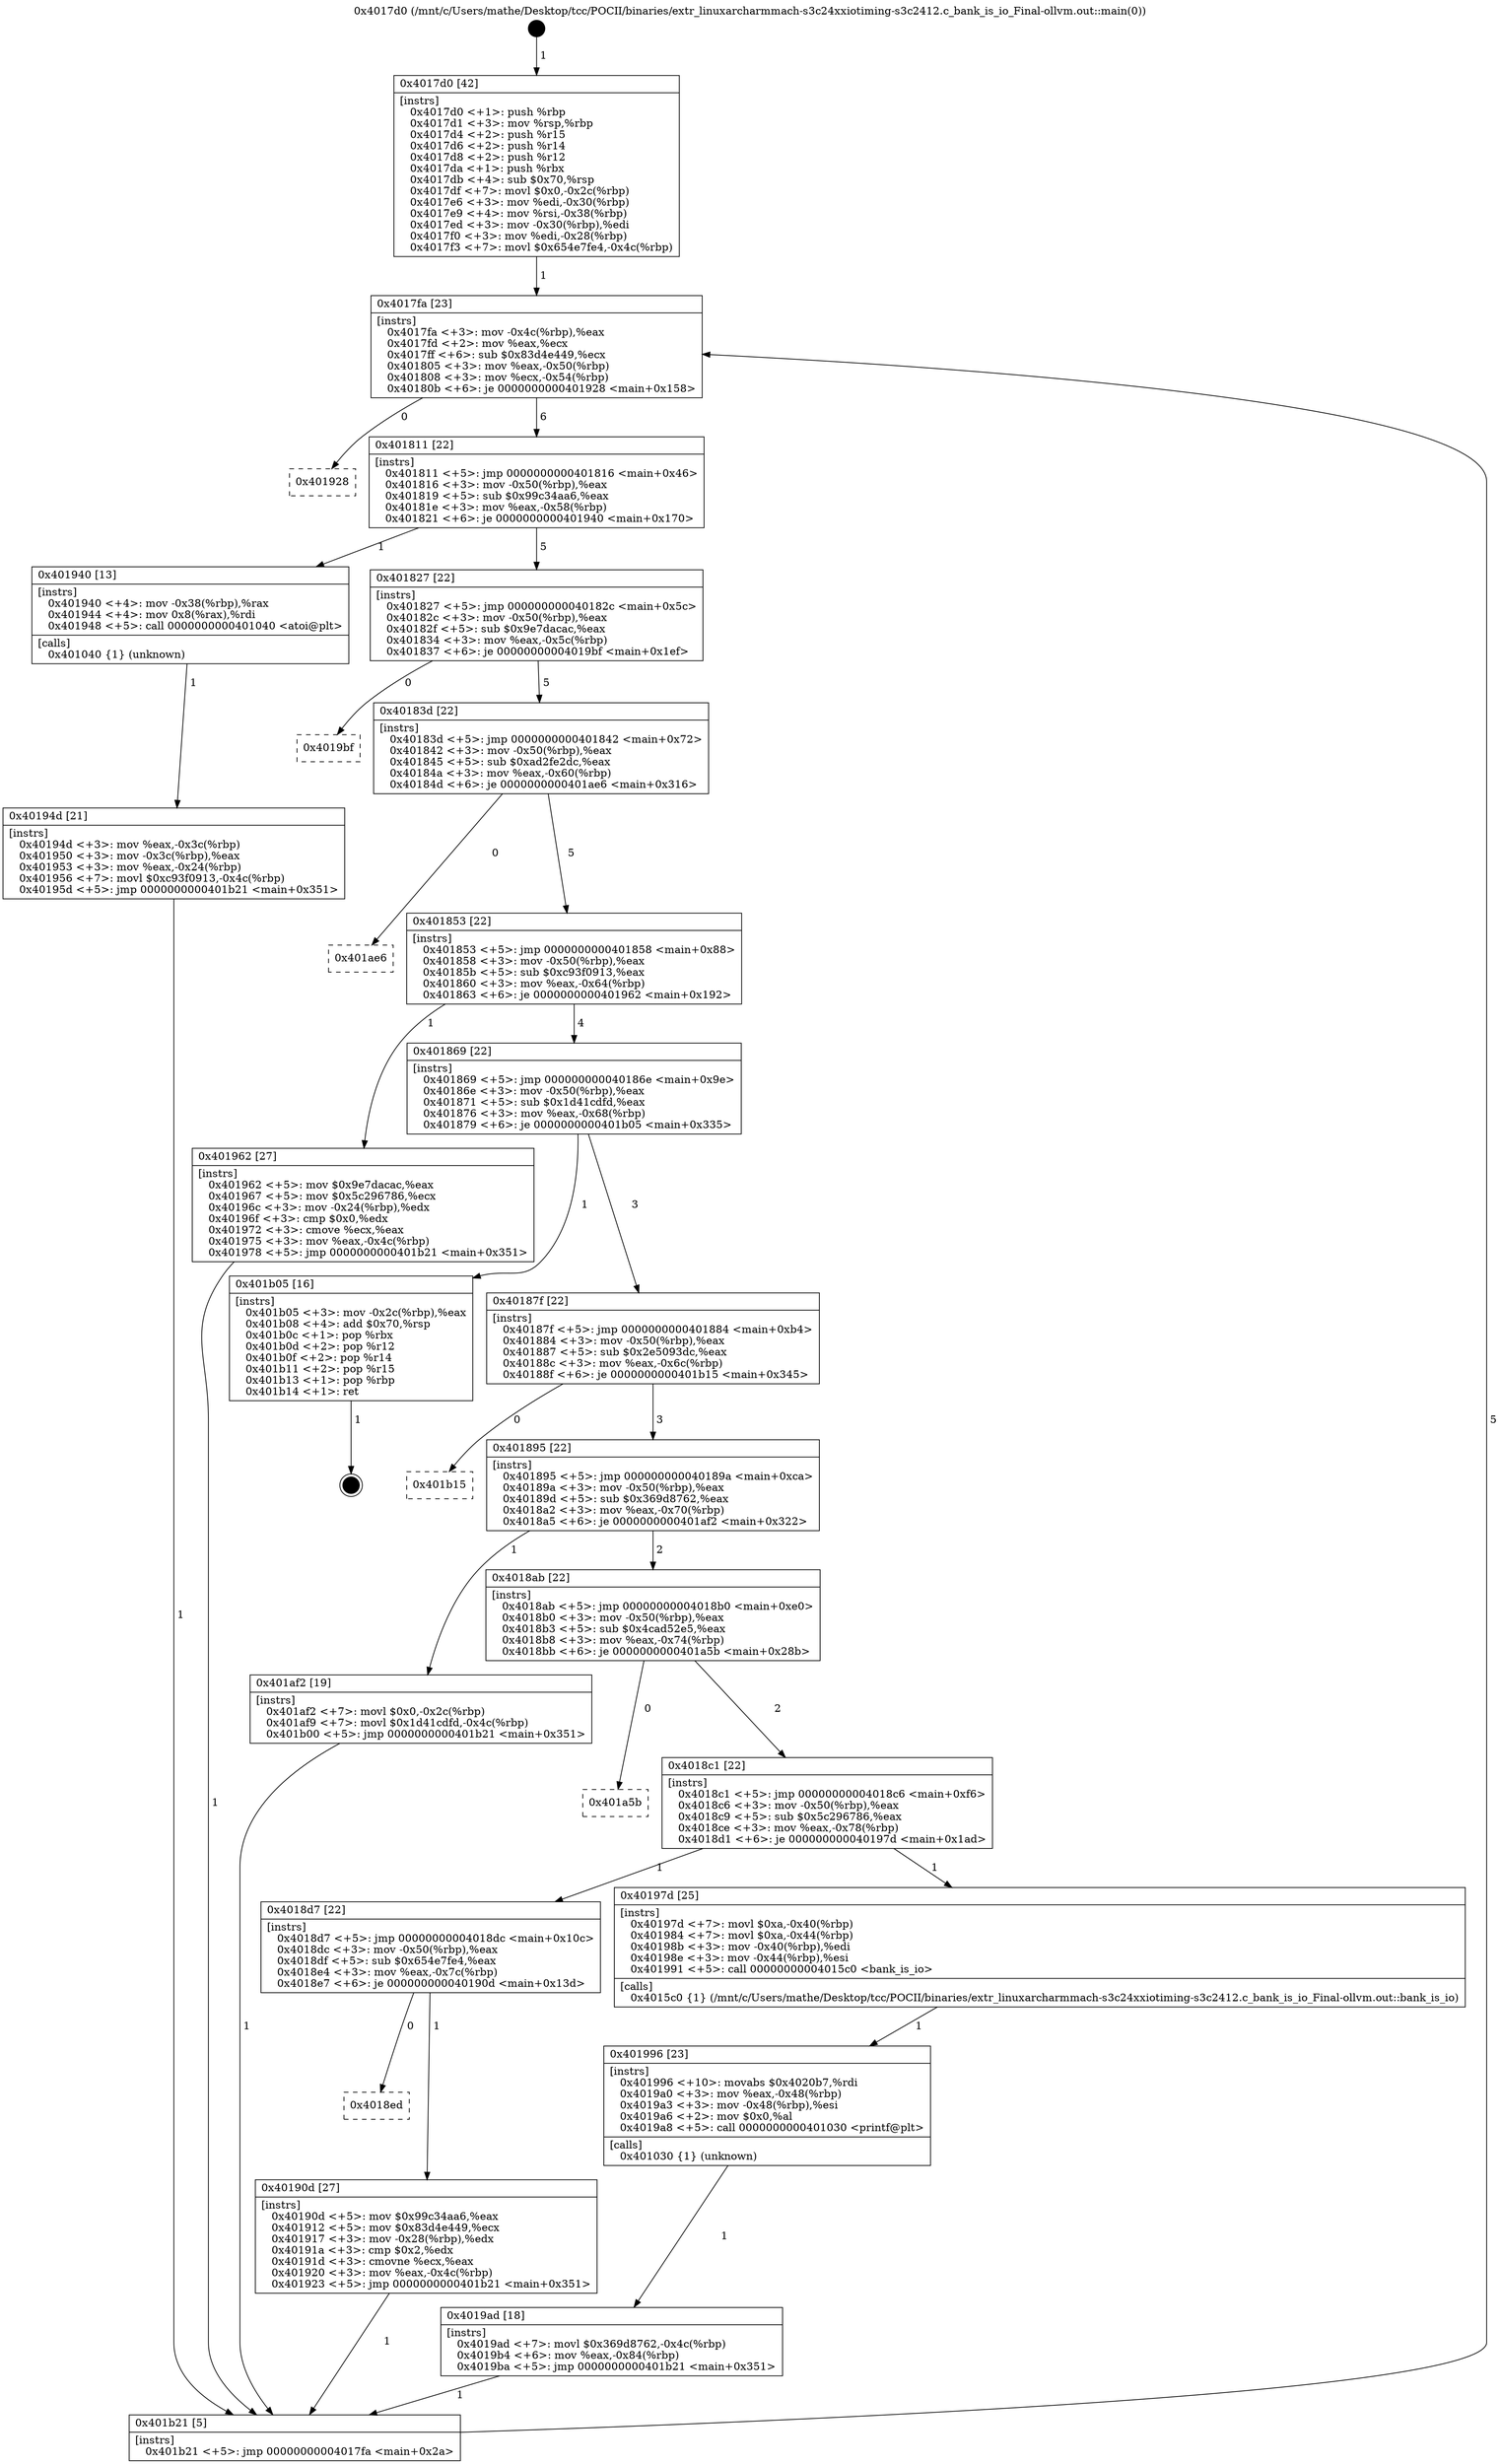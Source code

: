 digraph "0x4017d0" {
  label = "0x4017d0 (/mnt/c/Users/mathe/Desktop/tcc/POCII/binaries/extr_linuxarcharmmach-s3c24xxiotiming-s3c2412.c_bank_is_io_Final-ollvm.out::main(0))"
  labelloc = "t"
  node[shape=record]

  Entry [label="",width=0.3,height=0.3,shape=circle,fillcolor=black,style=filled]
  "0x4017fa" [label="{
     0x4017fa [23]\l
     | [instrs]\l
     &nbsp;&nbsp;0x4017fa \<+3\>: mov -0x4c(%rbp),%eax\l
     &nbsp;&nbsp;0x4017fd \<+2\>: mov %eax,%ecx\l
     &nbsp;&nbsp;0x4017ff \<+6\>: sub $0x83d4e449,%ecx\l
     &nbsp;&nbsp;0x401805 \<+3\>: mov %eax,-0x50(%rbp)\l
     &nbsp;&nbsp;0x401808 \<+3\>: mov %ecx,-0x54(%rbp)\l
     &nbsp;&nbsp;0x40180b \<+6\>: je 0000000000401928 \<main+0x158\>\l
  }"]
  "0x401928" [label="{
     0x401928\l
  }", style=dashed]
  "0x401811" [label="{
     0x401811 [22]\l
     | [instrs]\l
     &nbsp;&nbsp;0x401811 \<+5\>: jmp 0000000000401816 \<main+0x46\>\l
     &nbsp;&nbsp;0x401816 \<+3\>: mov -0x50(%rbp),%eax\l
     &nbsp;&nbsp;0x401819 \<+5\>: sub $0x99c34aa6,%eax\l
     &nbsp;&nbsp;0x40181e \<+3\>: mov %eax,-0x58(%rbp)\l
     &nbsp;&nbsp;0x401821 \<+6\>: je 0000000000401940 \<main+0x170\>\l
  }"]
  Exit [label="",width=0.3,height=0.3,shape=circle,fillcolor=black,style=filled,peripheries=2]
  "0x401940" [label="{
     0x401940 [13]\l
     | [instrs]\l
     &nbsp;&nbsp;0x401940 \<+4\>: mov -0x38(%rbp),%rax\l
     &nbsp;&nbsp;0x401944 \<+4\>: mov 0x8(%rax),%rdi\l
     &nbsp;&nbsp;0x401948 \<+5\>: call 0000000000401040 \<atoi@plt\>\l
     | [calls]\l
     &nbsp;&nbsp;0x401040 \{1\} (unknown)\l
  }"]
  "0x401827" [label="{
     0x401827 [22]\l
     | [instrs]\l
     &nbsp;&nbsp;0x401827 \<+5\>: jmp 000000000040182c \<main+0x5c\>\l
     &nbsp;&nbsp;0x40182c \<+3\>: mov -0x50(%rbp),%eax\l
     &nbsp;&nbsp;0x40182f \<+5\>: sub $0x9e7dacac,%eax\l
     &nbsp;&nbsp;0x401834 \<+3\>: mov %eax,-0x5c(%rbp)\l
     &nbsp;&nbsp;0x401837 \<+6\>: je 00000000004019bf \<main+0x1ef\>\l
  }"]
  "0x4019ad" [label="{
     0x4019ad [18]\l
     | [instrs]\l
     &nbsp;&nbsp;0x4019ad \<+7\>: movl $0x369d8762,-0x4c(%rbp)\l
     &nbsp;&nbsp;0x4019b4 \<+6\>: mov %eax,-0x84(%rbp)\l
     &nbsp;&nbsp;0x4019ba \<+5\>: jmp 0000000000401b21 \<main+0x351\>\l
  }"]
  "0x4019bf" [label="{
     0x4019bf\l
  }", style=dashed]
  "0x40183d" [label="{
     0x40183d [22]\l
     | [instrs]\l
     &nbsp;&nbsp;0x40183d \<+5\>: jmp 0000000000401842 \<main+0x72\>\l
     &nbsp;&nbsp;0x401842 \<+3\>: mov -0x50(%rbp),%eax\l
     &nbsp;&nbsp;0x401845 \<+5\>: sub $0xad2fe2dc,%eax\l
     &nbsp;&nbsp;0x40184a \<+3\>: mov %eax,-0x60(%rbp)\l
     &nbsp;&nbsp;0x40184d \<+6\>: je 0000000000401ae6 \<main+0x316\>\l
  }"]
  "0x401996" [label="{
     0x401996 [23]\l
     | [instrs]\l
     &nbsp;&nbsp;0x401996 \<+10\>: movabs $0x4020b7,%rdi\l
     &nbsp;&nbsp;0x4019a0 \<+3\>: mov %eax,-0x48(%rbp)\l
     &nbsp;&nbsp;0x4019a3 \<+3\>: mov -0x48(%rbp),%esi\l
     &nbsp;&nbsp;0x4019a6 \<+2\>: mov $0x0,%al\l
     &nbsp;&nbsp;0x4019a8 \<+5\>: call 0000000000401030 \<printf@plt\>\l
     | [calls]\l
     &nbsp;&nbsp;0x401030 \{1\} (unknown)\l
  }"]
  "0x401ae6" [label="{
     0x401ae6\l
  }", style=dashed]
  "0x401853" [label="{
     0x401853 [22]\l
     | [instrs]\l
     &nbsp;&nbsp;0x401853 \<+5\>: jmp 0000000000401858 \<main+0x88\>\l
     &nbsp;&nbsp;0x401858 \<+3\>: mov -0x50(%rbp),%eax\l
     &nbsp;&nbsp;0x40185b \<+5\>: sub $0xc93f0913,%eax\l
     &nbsp;&nbsp;0x401860 \<+3\>: mov %eax,-0x64(%rbp)\l
     &nbsp;&nbsp;0x401863 \<+6\>: je 0000000000401962 \<main+0x192\>\l
  }"]
  "0x40194d" [label="{
     0x40194d [21]\l
     | [instrs]\l
     &nbsp;&nbsp;0x40194d \<+3\>: mov %eax,-0x3c(%rbp)\l
     &nbsp;&nbsp;0x401950 \<+3\>: mov -0x3c(%rbp),%eax\l
     &nbsp;&nbsp;0x401953 \<+3\>: mov %eax,-0x24(%rbp)\l
     &nbsp;&nbsp;0x401956 \<+7\>: movl $0xc93f0913,-0x4c(%rbp)\l
     &nbsp;&nbsp;0x40195d \<+5\>: jmp 0000000000401b21 \<main+0x351\>\l
  }"]
  "0x401962" [label="{
     0x401962 [27]\l
     | [instrs]\l
     &nbsp;&nbsp;0x401962 \<+5\>: mov $0x9e7dacac,%eax\l
     &nbsp;&nbsp;0x401967 \<+5\>: mov $0x5c296786,%ecx\l
     &nbsp;&nbsp;0x40196c \<+3\>: mov -0x24(%rbp),%edx\l
     &nbsp;&nbsp;0x40196f \<+3\>: cmp $0x0,%edx\l
     &nbsp;&nbsp;0x401972 \<+3\>: cmove %ecx,%eax\l
     &nbsp;&nbsp;0x401975 \<+3\>: mov %eax,-0x4c(%rbp)\l
     &nbsp;&nbsp;0x401978 \<+5\>: jmp 0000000000401b21 \<main+0x351\>\l
  }"]
  "0x401869" [label="{
     0x401869 [22]\l
     | [instrs]\l
     &nbsp;&nbsp;0x401869 \<+5\>: jmp 000000000040186e \<main+0x9e\>\l
     &nbsp;&nbsp;0x40186e \<+3\>: mov -0x50(%rbp),%eax\l
     &nbsp;&nbsp;0x401871 \<+5\>: sub $0x1d41cdfd,%eax\l
     &nbsp;&nbsp;0x401876 \<+3\>: mov %eax,-0x68(%rbp)\l
     &nbsp;&nbsp;0x401879 \<+6\>: je 0000000000401b05 \<main+0x335\>\l
  }"]
  "0x4017d0" [label="{
     0x4017d0 [42]\l
     | [instrs]\l
     &nbsp;&nbsp;0x4017d0 \<+1\>: push %rbp\l
     &nbsp;&nbsp;0x4017d1 \<+3\>: mov %rsp,%rbp\l
     &nbsp;&nbsp;0x4017d4 \<+2\>: push %r15\l
     &nbsp;&nbsp;0x4017d6 \<+2\>: push %r14\l
     &nbsp;&nbsp;0x4017d8 \<+2\>: push %r12\l
     &nbsp;&nbsp;0x4017da \<+1\>: push %rbx\l
     &nbsp;&nbsp;0x4017db \<+4\>: sub $0x70,%rsp\l
     &nbsp;&nbsp;0x4017df \<+7\>: movl $0x0,-0x2c(%rbp)\l
     &nbsp;&nbsp;0x4017e6 \<+3\>: mov %edi,-0x30(%rbp)\l
     &nbsp;&nbsp;0x4017e9 \<+4\>: mov %rsi,-0x38(%rbp)\l
     &nbsp;&nbsp;0x4017ed \<+3\>: mov -0x30(%rbp),%edi\l
     &nbsp;&nbsp;0x4017f0 \<+3\>: mov %edi,-0x28(%rbp)\l
     &nbsp;&nbsp;0x4017f3 \<+7\>: movl $0x654e7fe4,-0x4c(%rbp)\l
  }"]
  "0x401b05" [label="{
     0x401b05 [16]\l
     | [instrs]\l
     &nbsp;&nbsp;0x401b05 \<+3\>: mov -0x2c(%rbp),%eax\l
     &nbsp;&nbsp;0x401b08 \<+4\>: add $0x70,%rsp\l
     &nbsp;&nbsp;0x401b0c \<+1\>: pop %rbx\l
     &nbsp;&nbsp;0x401b0d \<+2\>: pop %r12\l
     &nbsp;&nbsp;0x401b0f \<+2\>: pop %r14\l
     &nbsp;&nbsp;0x401b11 \<+2\>: pop %r15\l
     &nbsp;&nbsp;0x401b13 \<+1\>: pop %rbp\l
     &nbsp;&nbsp;0x401b14 \<+1\>: ret\l
  }"]
  "0x40187f" [label="{
     0x40187f [22]\l
     | [instrs]\l
     &nbsp;&nbsp;0x40187f \<+5\>: jmp 0000000000401884 \<main+0xb4\>\l
     &nbsp;&nbsp;0x401884 \<+3\>: mov -0x50(%rbp),%eax\l
     &nbsp;&nbsp;0x401887 \<+5\>: sub $0x2e5093dc,%eax\l
     &nbsp;&nbsp;0x40188c \<+3\>: mov %eax,-0x6c(%rbp)\l
     &nbsp;&nbsp;0x40188f \<+6\>: je 0000000000401b15 \<main+0x345\>\l
  }"]
  "0x401b21" [label="{
     0x401b21 [5]\l
     | [instrs]\l
     &nbsp;&nbsp;0x401b21 \<+5\>: jmp 00000000004017fa \<main+0x2a\>\l
  }"]
  "0x401b15" [label="{
     0x401b15\l
  }", style=dashed]
  "0x401895" [label="{
     0x401895 [22]\l
     | [instrs]\l
     &nbsp;&nbsp;0x401895 \<+5\>: jmp 000000000040189a \<main+0xca\>\l
     &nbsp;&nbsp;0x40189a \<+3\>: mov -0x50(%rbp),%eax\l
     &nbsp;&nbsp;0x40189d \<+5\>: sub $0x369d8762,%eax\l
     &nbsp;&nbsp;0x4018a2 \<+3\>: mov %eax,-0x70(%rbp)\l
     &nbsp;&nbsp;0x4018a5 \<+6\>: je 0000000000401af2 \<main+0x322\>\l
  }"]
  "0x4018ed" [label="{
     0x4018ed\l
  }", style=dashed]
  "0x401af2" [label="{
     0x401af2 [19]\l
     | [instrs]\l
     &nbsp;&nbsp;0x401af2 \<+7\>: movl $0x0,-0x2c(%rbp)\l
     &nbsp;&nbsp;0x401af9 \<+7\>: movl $0x1d41cdfd,-0x4c(%rbp)\l
     &nbsp;&nbsp;0x401b00 \<+5\>: jmp 0000000000401b21 \<main+0x351\>\l
  }"]
  "0x4018ab" [label="{
     0x4018ab [22]\l
     | [instrs]\l
     &nbsp;&nbsp;0x4018ab \<+5\>: jmp 00000000004018b0 \<main+0xe0\>\l
     &nbsp;&nbsp;0x4018b0 \<+3\>: mov -0x50(%rbp),%eax\l
     &nbsp;&nbsp;0x4018b3 \<+5\>: sub $0x4cad52e5,%eax\l
     &nbsp;&nbsp;0x4018b8 \<+3\>: mov %eax,-0x74(%rbp)\l
     &nbsp;&nbsp;0x4018bb \<+6\>: je 0000000000401a5b \<main+0x28b\>\l
  }"]
  "0x40190d" [label="{
     0x40190d [27]\l
     | [instrs]\l
     &nbsp;&nbsp;0x40190d \<+5\>: mov $0x99c34aa6,%eax\l
     &nbsp;&nbsp;0x401912 \<+5\>: mov $0x83d4e449,%ecx\l
     &nbsp;&nbsp;0x401917 \<+3\>: mov -0x28(%rbp),%edx\l
     &nbsp;&nbsp;0x40191a \<+3\>: cmp $0x2,%edx\l
     &nbsp;&nbsp;0x40191d \<+3\>: cmovne %ecx,%eax\l
     &nbsp;&nbsp;0x401920 \<+3\>: mov %eax,-0x4c(%rbp)\l
     &nbsp;&nbsp;0x401923 \<+5\>: jmp 0000000000401b21 \<main+0x351\>\l
  }"]
  "0x401a5b" [label="{
     0x401a5b\l
  }", style=dashed]
  "0x4018c1" [label="{
     0x4018c1 [22]\l
     | [instrs]\l
     &nbsp;&nbsp;0x4018c1 \<+5\>: jmp 00000000004018c6 \<main+0xf6\>\l
     &nbsp;&nbsp;0x4018c6 \<+3\>: mov -0x50(%rbp),%eax\l
     &nbsp;&nbsp;0x4018c9 \<+5\>: sub $0x5c296786,%eax\l
     &nbsp;&nbsp;0x4018ce \<+3\>: mov %eax,-0x78(%rbp)\l
     &nbsp;&nbsp;0x4018d1 \<+6\>: je 000000000040197d \<main+0x1ad\>\l
  }"]
  "0x4018d7" [label="{
     0x4018d7 [22]\l
     | [instrs]\l
     &nbsp;&nbsp;0x4018d7 \<+5\>: jmp 00000000004018dc \<main+0x10c\>\l
     &nbsp;&nbsp;0x4018dc \<+3\>: mov -0x50(%rbp),%eax\l
     &nbsp;&nbsp;0x4018df \<+5\>: sub $0x654e7fe4,%eax\l
     &nbsp;&nbsp;0x4018e4 \<+3\>: mov %eax,-0x7c(%rbp)\l
     &nbsp;&nbsp;0x4018e7 \<+6\>: je 000000000040190d \<main+0x13d\>\l
  }"]
  "0x40197d" [label="{
     0x40197d [25]\l
     | [instrs]\l
     &nbsp;&nbsp;0x40197d \<+7\>: movl $0xa,-0x40(%rbp)\l
     &nbsp;&nbsp;0x401984 \<+7\>: movl $0xa,-0x44(%rbp)\l
     &nbsp;&nbsp;0x40198b \<+3\>: mov -0x40(%rbp),%edi\l
     &nbsp;&nbsp;0x40198e \<+3\>: mov -0x44(%rbp),%esi\l
     &nbsp;&nbsp;0x401991 \<+5\>: call 00000000004015c0 \<bank_is_io\>\l
     | [calls]\l
     &nbsp;&nbsp;0x4015c0 \{1\} (/mnt/c/Users/mathe/Desktop/tcc/POCII/binaries/extr_linuxarcharmmach-s3c24xxiotiming-s3c2412.c_bank_is_io_Final-ollvm.out::bank_is_io)\l
  }"]
  Entry -> "0x4017d0" [label=" 1"]
  "0x4017fa" -> "0x401928" [label=" 0"]
  "0x4017fa" -> "0x401811" [label=" 6"]
  "0x401b05" -> Exit [label=" 1"]
  "0x401811" -> "0x401940" [label=" 1"]
  "0x401811" -> "0x401827" [label=" 5"]
  "0x401af2" -> "0x401b21" [label=" 1"]
  "0x401827" -> "0x4019bf" [label=" 0"]
  "0x401827" -> "0x40183d" [label=" 5"]
  "0x4019ad" -> "0x401b21" [label=" 1"]
  "0x40183d" -> "0x401ae6" [label=" 0"]
  "0x40183d" -> "0x401853" [label=" 5"]
  "0x401996" -> "0x4019ad" [label=" 1"]
  "0x401853" -> "0x401962" [label=" 1"]
  "0x401853" -> "0x401869" [label=" 4"]
  "0x40197d" -> "0x401996" [label=" 1"]
  "0x401869" -> "0x401b05" [label=" 1"]
  "0x401869" -> "0x40187f" [label=" 3"]
  "0x401962" -> "0x401b21" [label=" 1"]
  "0x40187f" -> "0x401b15" [label=" 0"]
  "0x40187f" -> "0x401895" [label=" 3"]
  "0x40194d" -> "0x401b21" [label=" 1"]
  "0x401895" -> "0x401af2" [label=" 1"]
  "0x401895" -> "0x4018ab" [label=" 2"]
  "0x401940" -> "0x40194d" [label=" 1"]
  "0x4018ab" -> "0x401a5b" [label=" 0"]
  "0x4018ab" -> "0x4018c1" [label=" 2"]
  "0x401b21" -> "0x4017fa" [label=" 5"]
  "0x4018c1" -> "0x40197d" [label=" 1"]
  "0x4018c1" -> "0x4018d7" [label=" 1"]
  "0x4017d0" -> "0x4017fa" [label=" 1"]
  "0x4018d7" -> "0x40190d" [label=" 1"]
  "0x4018d7" -> "0x4018ed" [label=" 0"]
  "0x40190d" -> "0x401b21" [label=" 1"]
}
